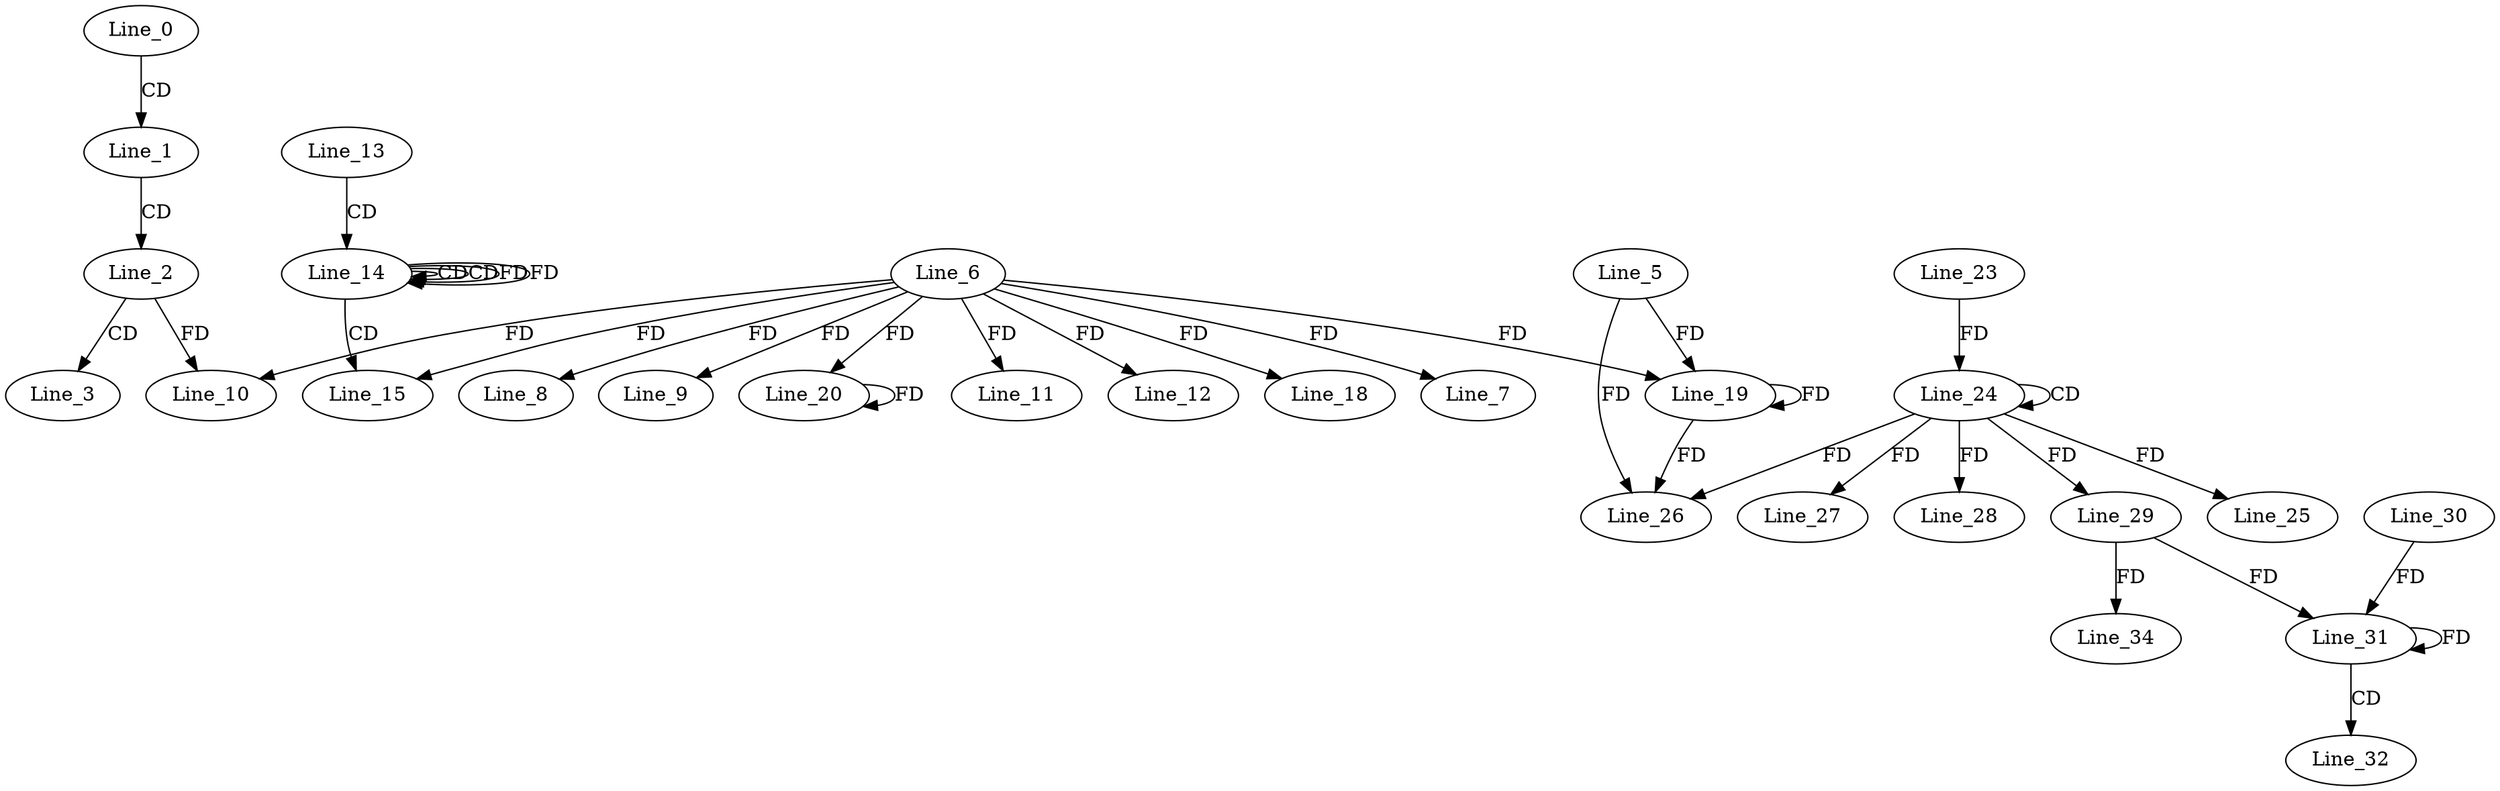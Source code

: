 digraph G {
  Line_0;
  Line_1;
  Line_2;
  Line_3;
  Line_6;
  Line_7;
  Line_8;
  Line_9;
  Line_10;
  Line_11;
  Line_12;
  Line_13;
  Line_14;
  Line_14;
  Line_14;
  Line_15;
  Line_18;
  Line_5;
  Line_19;
  Line_19;
  Line_20;
  Line_24;
  Line_24;
  Line_23;
  Line_25;
  Line_26;
  Line_26;
  Line_27;
  Line_28;
  Line_29;
  Line_31;
  Line_30;
  Line_31;
  Line_29;
  Line_31;
  Line_32;
  Line_34;
  Line_0 -> Line_1 [ label="CD" ];
  Line_1 -> Line_2 [ label="CD" ];
  Line_2 -> Line_3 [ label="CD" ];
  Line_6 -> Line_7 [ label="FD" ];
  Line_6 -> Line_8 [ label="FD" ];
  Line_6 -> Line_9 [ label="FD" ];
  Line_6 -> Line_10 [ label="FD" ];
  Line_2 -> Line_10 [ label="FD" ];
  Line_6 -> Line_11 [ label="FD" ];
  Line_6 -> Line_12 [ label="FD" ];
  Line_13 -> Line_14 [ label="CD" ];
  Line_14 -> Line_14 [ label="CD" ];
  Line_14 -> Line_14 [ label="CD" ];
  Line_14 -> Line_14 [ label="FD" ];
  Line_14 -> Line_15 [ label="CD" ];
  Line_6 -> Line_15 [ label="FD" ];
  Line_6 -> Line_18 [ label="FD" ];
  Line_5 -> Line_19 [ label="FD" ];
  Line_19 -> Line_19 [ label="FD" ];
  Line_6 -> Line_19 [ label="FD" ];
  Line_6 -> Line_20 [ label="FD" ];
  Line_20 -> Line_20 [ label="FD" ];
  Line_24 -> Line_24 [ label="CD" ];
  Line_23 -> Line_24 [ label="FD" ];
  Line_24 -> Line_25 [ label="FD" ];
  Line_24 -> Line_26 [ label="FD" ];
  Line_5 -> Line_26 [ label="FD" ];
  Line_19 -> Line_26 [ label="FD" ];
  Line_24 -> Line_27 [ label="FD" ];
  Line_24 -> Line_28 [ label="FD" ];
  Line_24 -> Line_29 [ label="FD" ];
  Line_31 -> Line_31 [ label="FD" ];
  Line_30 -> Line_31 [ label="FD" ];
  Line_29 -> Line_31 [ label="FD" ];
  Line_31 -> Line_32 [ label="CD" ];
  Line_29 -> Line_34 [ label="FD" ];
  Line_14 -> Line_14 [ label="FD" ];
}
